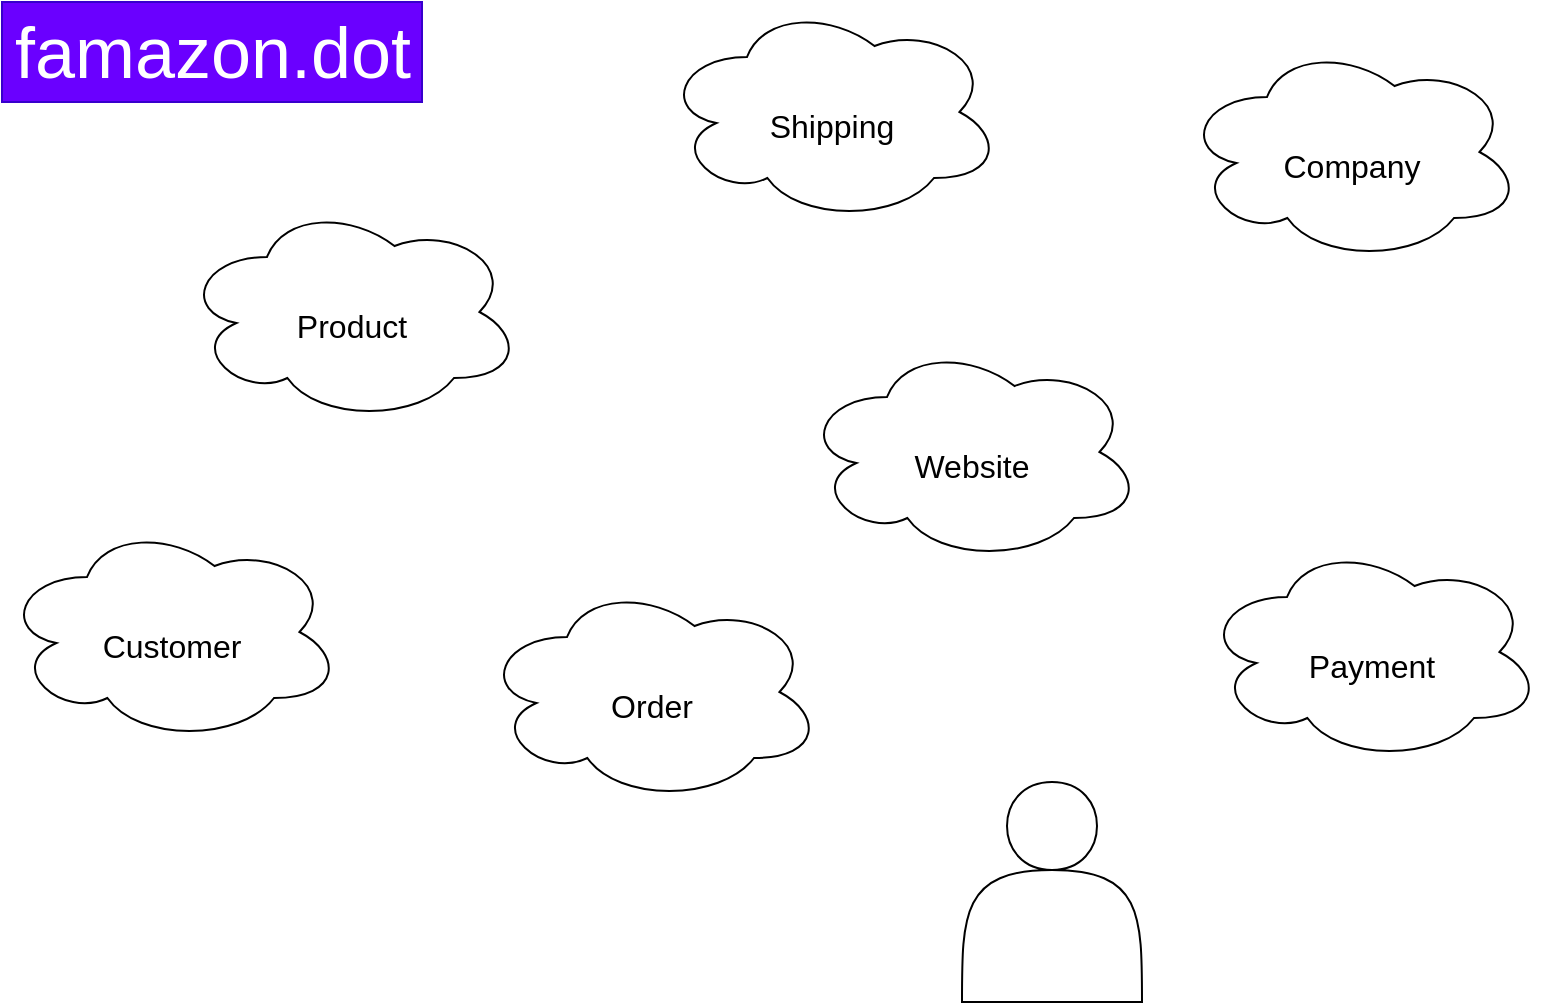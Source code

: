 <mxfile>
    <diagram id="TiM9CXhnGI_4lmBxlTIE" name="Page-1">
        <mxGraphModel dx="833" dy="670" grid="1" gridSize="10" guides="1" tooltips="1" connect="1" arrows="1" fold="1" page="1" pageScale="1" pageWidth="1169" pageHeight="1654" math="0" shadow="0">
            <root>
                <mxCell id="0"/>
                <mxCell id="1" parent="0"/>
                <mxCell id="2" value="" style="shape=actor;whiteSpace=wrap;html=1;" parent="1" vertex="1">
                    <mxGeometry x="520" y="430" width="90" height="110" as="geometry"/>
                </mxCell>
                <mxCell id="5" value="famazon.dot" style="text;html=1;align=center;verticalAlign=middle;resizable=0;points=[];autosize=1;fontSize=36;fillColor=#6a00ff;strokeColor=#3700CC;fontColor=#ffffff;" parent="1" vertex="1">
                    <mxGeometry x="40" y="40" width="210" height="50" as="geometry"/>
                </mxCell>
                <mxCell id="13" value="&lt;font style=&quot;font-size: 16px&quot;&gt;Customer&lt;/font&gt;" style="ellipse;shape=cloud;whiteSpace=wrap;html=1;labelBackgroundColor=none;fontSize=36;" parent="1" vertex="1">
                    <mxGeometry x="40" y="300" width="170" height="110" as="geometry"/>
                </mxCell>
                <mxCell id="14" value="&lt;font style=&quot;font-size: 16px&quot;&gt;Company&lt;/font&gt;" style="ellipse;shape=cloud;whiteSpace=wrap;html=1;labelBackgroundColor=none;fontSize=36;" parent="1" vertex="1">
                    <mxGeometry x="630" y="60" width="170" height="110" as="geometry"/>
                </mxCell>
                <mxCell id="15" value="&lt;font style=&quot;font-size: 16px&quot;&gt;Payment&lt;/font&gt;" style="ellipse;shape=cloud;whiteSpace=wrap;html=1;labelBackgroundColor=none;fontSize=36;" parent="1" vertex="1">
                    <mxGeometry x="640" y="310" width="170" height="110" as="geometry"/>
                </mxCell>
                <mxCell id="18" value="&lt;font style=&quot;font-size: 16px&quot;&gt;Product&lt;/font&gt;" style="ellipse;shape=cloud;whiteSpace=wrap;html=1;labelBackgroundColor=none;fontSize=36;" parent="1" vertex="1">
                    <mxGeometry x="130" y="140" width="170" height="110" as="geometry"/>
                </mxCell>
                <mxCell id="19" value="&lt;font style=&quot;font-size: 16px&quot;&gt;Website&lt;br&gt;&lt;/font&gt;" style="ellipse;shape=cloud;whiteSpace=wrap;html=1;labelBackgroundColor=none;fontSize=36;" parent="1" vertex="1">
                    <mxGeometry x="440" y="210" width="170" height="110" as="geometry"/>
                </mxCell>
                <mxCell id="20" value="&lt;font style=&quot;font-size: 16px&quot;&gt;Shipping&lt;/font&gt;" style="ellipse;shape=cloud;whiteSpace=wrap;html=1;labelBackgroundColor=none;fontSize=36;" parent="1" vertex="1">
                    <mxGeometry x="370" y="40" width="170" height="110" as="geometry"/>
                </mxCell>
                <mxCell id="21" value="&lt;font style=&quot;font-size: 16px&quot;&gt;Order&lt;br&gt;&lt;/font&gt;" style="ellipse;shape=cloud;whiteSpace=wrap;html=1;labelBackgroundColor=none;fontSize=36;" vertex="1" parent="1">
                    <mxGeometry x="280" y="330" width="170" height="110" as="geometry"/>
                </mxCell>
            </root>
        </mxGraphModel>
    </diagram>
</mxfile>
